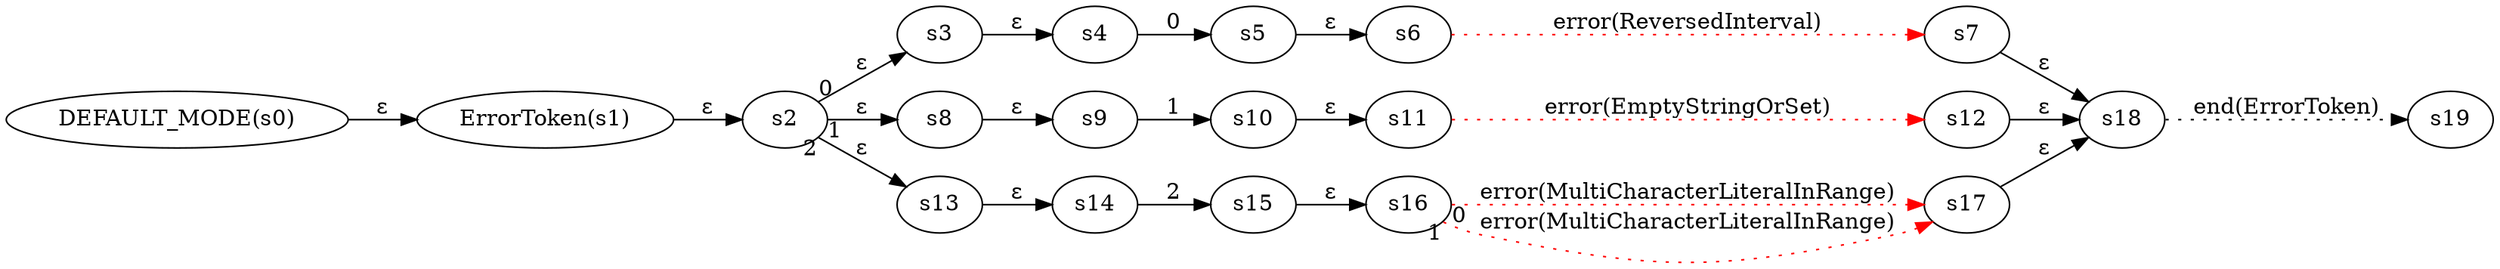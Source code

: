 digraph ATN {
  rankdir=LR;

  "DEFAULT_MODE(s0)" -> "ErrorToken(s1)" [label=ε]
  "ErrorToken(s1)" -> s2 [label=ε]
  s2 -> s3 [label=ε taillabel=0]
  s3 -> s4 [label=ε]
  s4 -> s5 [label=0]
  s5 -> s6 [label=ε]
  s6 -> s7 [label="error(ReversedInterval)" style=dotted color=red]
  s7 -> s18 [label=ε]
  s18 -> s19 [label="end(ErrorToken)" style=dotted]
  s2 -> s8 [label=ε taillabel=1]
  s8 -> s9 [label=ε]
  s9 -> s10 [label=1]
  s10 -> s11 [label=ε]
  s11 -> s12 [label="error(EmptyStringOrSet)" style=dotted color=red]
  s12 -> s18 [label=ε]
  s2 -> s13 [label=ε taillabel=2]
  s13 -> s14 [label=ε]
  s14 -> s15 [label=2]
  s15 -> s16 [label=ε]
  s16 -> s17 [label="error(MultiCharacterLiteralInRange)" taillabel=0 style=dotted color=red]
  s17 -> s18 [label=ε]
  s16 -> s17 [label="error(MultiCharacterLiteralInRange)" taillabel=1 style=dotted color=red]
}